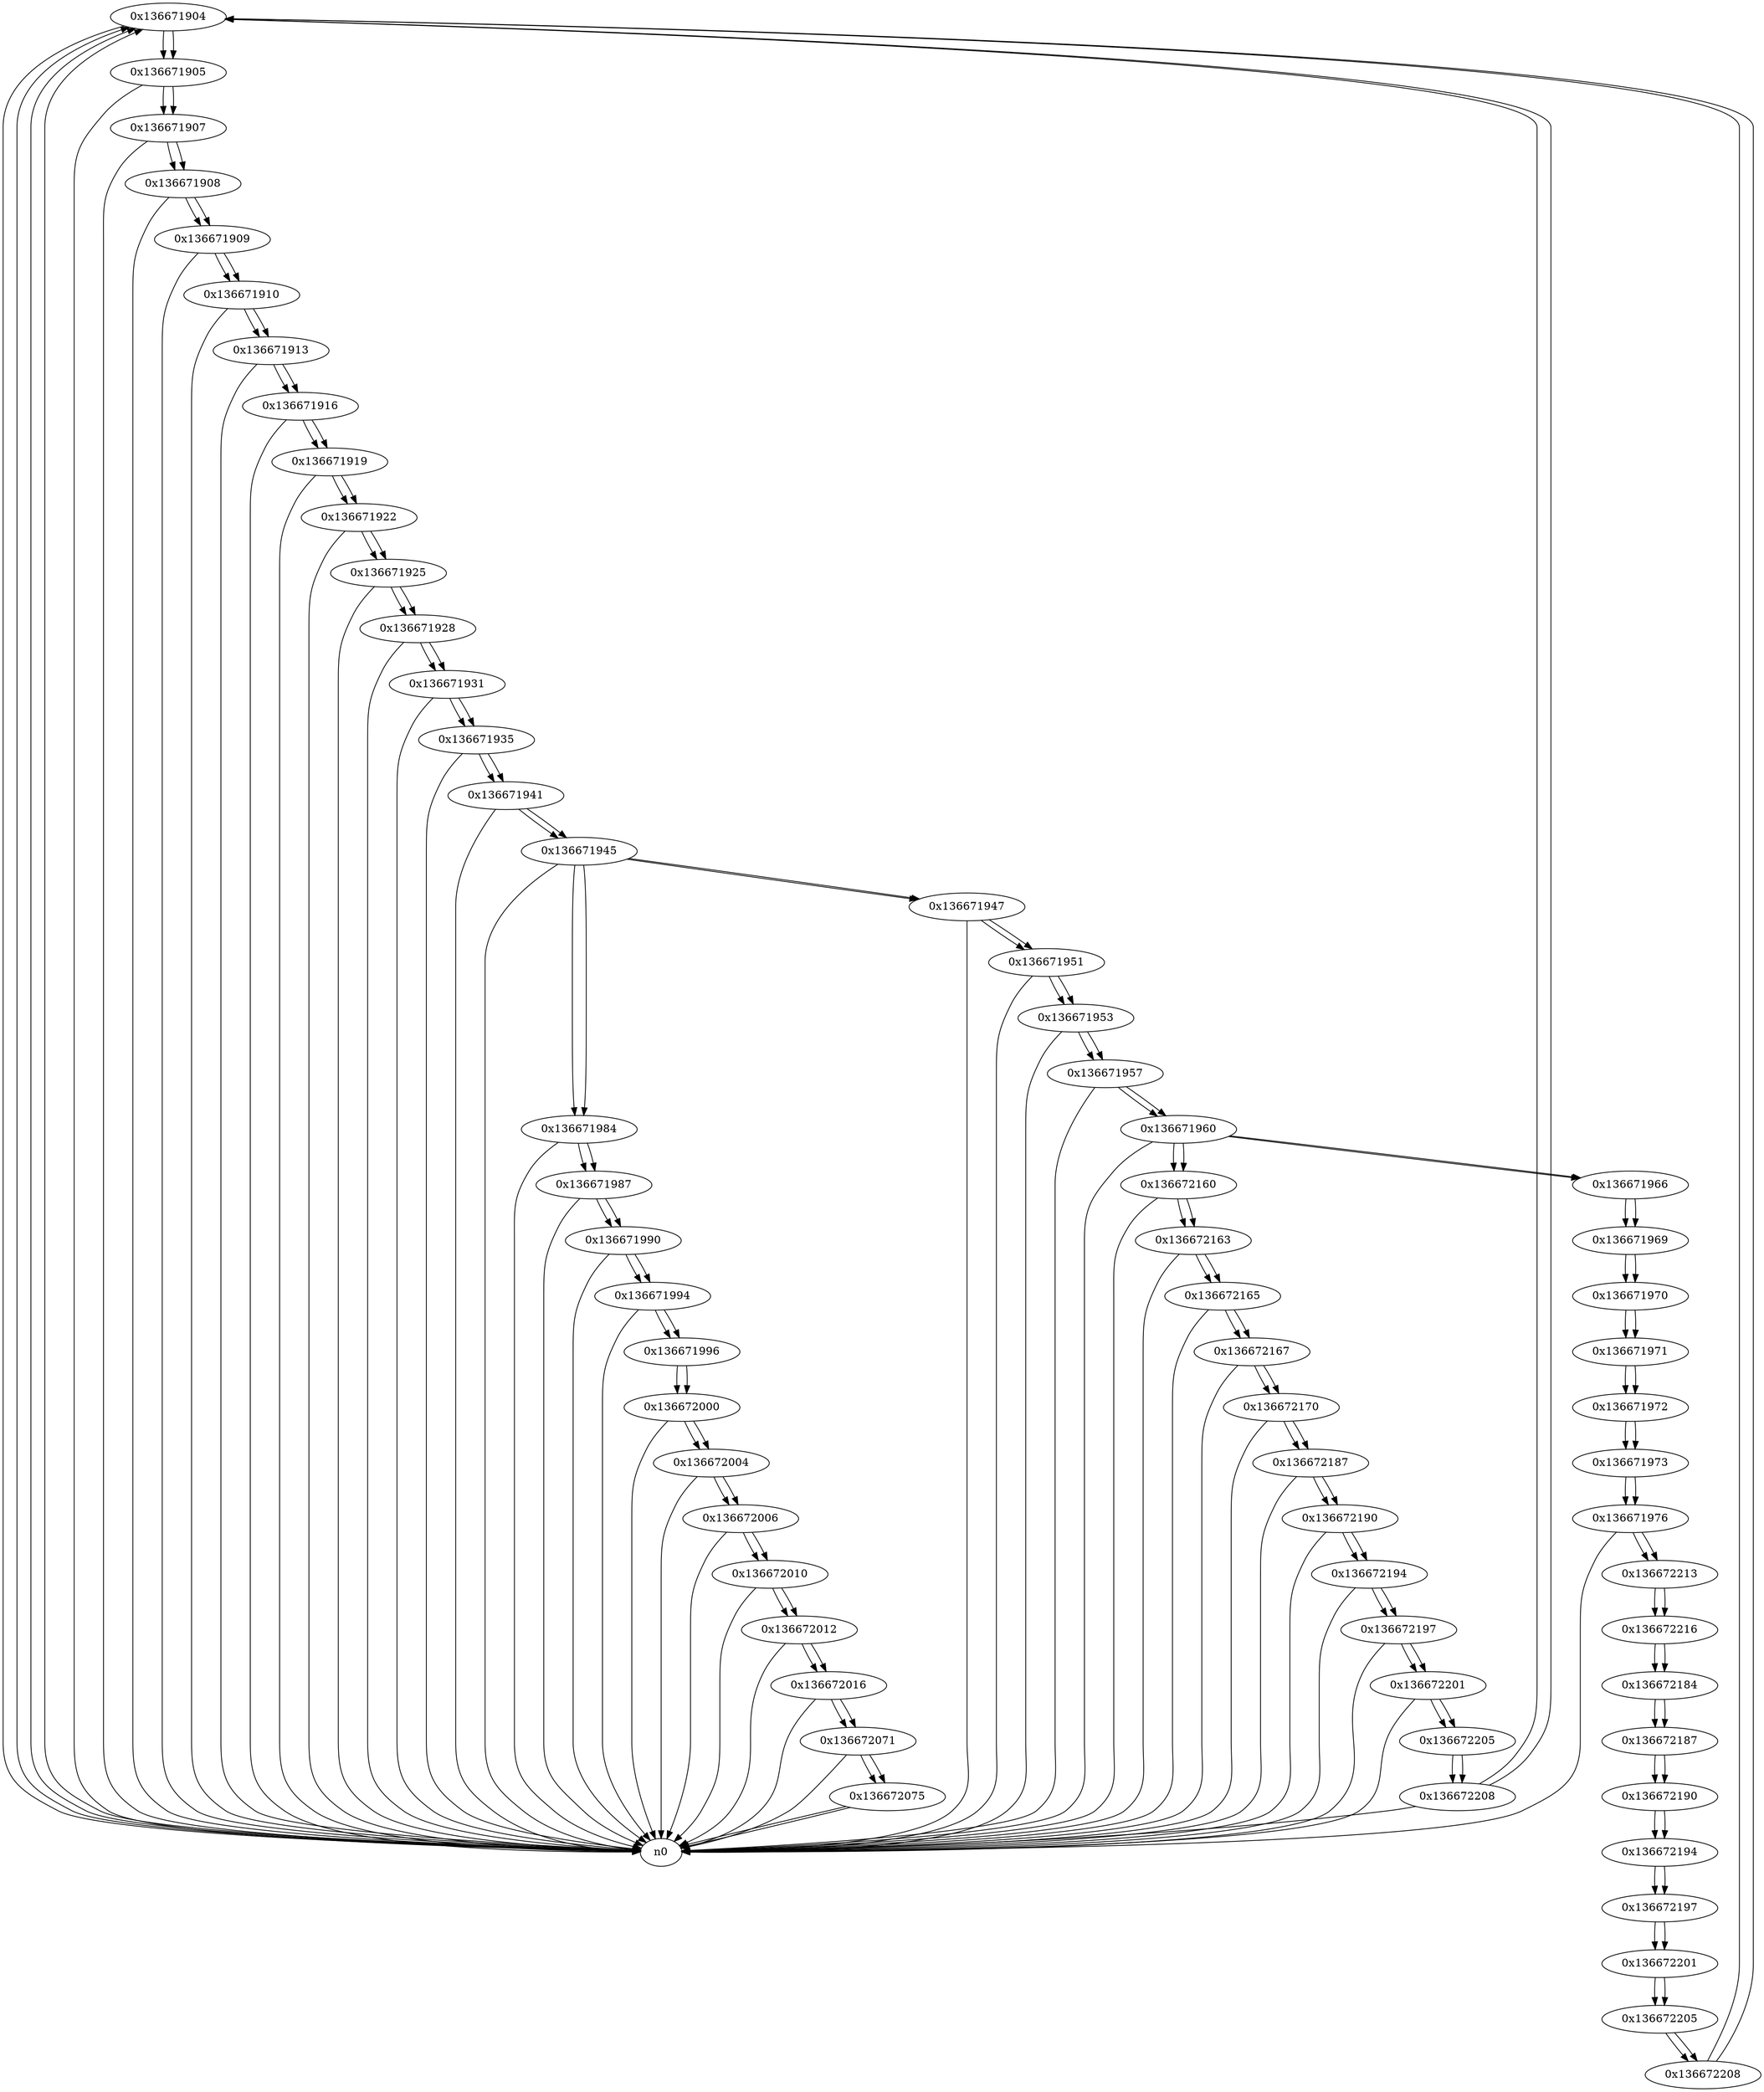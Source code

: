 digraph G{
/* nodes */
  n1 [label="0x136671904"]
  n2 [label="0x136671905"]
  n3 [label="0x136671907"]
  n4 [label="0x136671908"]
  n5 [label="0x136671909"]
  n6 [label="0x136671910"]
  n7 [label="0x136671913"]
  n8 [label="0x136671916"]
  n9 [label="0x136671919"]
  n10 [label="0x136671922"]
  n11 [label="0x136671925"]
  n12 [label="0x136671928"]
  n13 [label="0x136671931"]
  n14 [label="0x136671935"]
  n15 [label="0x136671941"]
  n16 [label="0x136671945"]
  n17 [label="0x136671984"]
  n18 [label="0x136671987"]
  n19 [label="0x136671990"]
  n20 [label="0x136671994"]
  n21 [label="0x136671996"]
  n22 [label="0x136672000"]
  n23 [label="0x136672004"]
  n24 [label="0x136672006"]
  n25 [label="0x136672010"]
  n26 [label="0x136672012"]
  n27 [label="0x136672016"]
  n28 [label="0x136672071"]
  n29 [label="0x136672075"]
  n30 [label="0x136671947"]
  n31 [label="0x136671951"]
  n32 [label="0x136671953"]
  n33 [label="0x136671957"]
  n34 [label="0x136671960"]
  n35 [label="0x136672160"]
  n36 [label="0x136672163"]
  n37 [label="0x136672165"]
  n38 [label="0x136672167"]
  n39 [label="0x136672170"]
  n40 [label="0x136672187"]
  n41 [label="0x136672190"]
  n42 [label="0x136672194"]
  n43 [label="0x136672197"]
  n44 [label="0x136672201"]
  n45 [label="0x136672205"]
  n46 [label="0x136672208"]
  n47 [label="0x136671966"]
  n48 [label="0x136671969"]
  n49 [label="0x136671970"]
  n50 [label="0x136671971"]
  n51 [label="0x136671972"]
  n52 [label="0x136671973"]
  n53 [label="0x136671976"]
  n54 [label="0x136672213"]
  n55 [label="0x136672216"]
  n56 [label="0x136672184"]
  n57 [label="0x136672187"]
  n58 [label="0x136672190"]
  n59 [label="0x136672194"]
  n60 [label="0x136672197"]
  n61 [label="0x136672201"]
  n62 [label="0x136672205"]
  n63 [label="0x136672208"]
/* edges */
n1 -> n2;
n1 -> n0;
n63 -> n1;
n0 -> n1;
n46 -> n1;
n0 -> n1;
n0 -> n1;
n2 -> n3;
n2 -> n0;
n1 -> n2;
n3 -> n4;
n3 -> n0;
n2 -> n3;
n4 -> n5;
n4 -> n0;
n3 -> n4;
n5 -> n6;
n5 -> n0;
n4 -> n5;
n6 -> n7;
n6 -> n0;
n5 -> n6;
n7 -> n8;
n7 -> n0;
n6 -> n7;
n8 -> n9;
n8 -> n0;
n7 -> n8;
n9 -> n10;
n9 -> n0;
n8 -> n9;
n10 -> n11;
n10 -> n0;
n9 -> n10;
n11 -> n12;
n11 -> n0;
n10 -> n11;
n12 -> n13;
n12 -> n0;
n11 -> n12;
n13 -> n14;
n13 -> n0;
n12 -> n13;
n14 -> n15;
n14 -> n0;
n13 -> n14;
n15 -> n16;
n15 -> n0;
n14 -> n15;
n16 -> n30;
n16 -> n17;
n16 -> n0;
n15 -> n16;
n17 -> n18;
n17 -> n0;
n16 -> n17;
n18 -> n19;
n18 -> n0;
n17 -> n18;
n19 -> n20;
n19 -> n0;
n18 -> n19;
n20 -> n21;
n20 -> n0;
n19 -> n20;
n21 -> n22;
n20 -> n21;
n22 -> n23;
n22 -> n0;
n21 -> n22;
n23 -> n24;
n23 -> n0;
n22 -> n23;
n24 -> n25;
n24 -> n0;
n23 -> n24;
n25 -> n26;
n25 -> n0;
n24 -> n25;
n26 -> n27;
n26 -> n0;
n25 -> n26;
n27 -> n28;
n27 -> n0;
n26 -> n27;
n28 -> n29;
n28 -> n0;
n27 -> n28;
n29 -> n0;
n29 -> n0;
n28 -> n29;
n30 -> n31;
n30 -> n0;
n16 -> n30;
n31 -> n32;
n31 -> n0;
n30 -> n31;
n32 -> n33;
n32 -> n0;
n31 -> n32;
n33 -> n34;
n33 -> n0;
n32 -> n33;
n34 -> n35;
n34 -> n47;
n34 -> n0;
n33 -> n34;
n35 -> n36;
n35 -> n0;
n34 -> n35;
n36 -> n37;
n36 -> n0;
n35 -> n36;
n37 -> n38;
n37 -> n0;
n36 -> n37;
n38 -> n39;
n38 -> n0;
n37 -> n38;
n39 -> n40;
n39 -> n0;
n38 -> n39;
n40 -> n41;
n40 -> n0;
n39 -> n40;
n41 -> n42;
n41 -> n0;
n40 -> n41;
n42 -> n43;
n42 -> n0;
n41 -> n42;
n43 -> n44;
n43 -> n0;
n42 -> n43;
n44 -> n45;
n44 -> n0;
n43 -> n44;
n45 -> n46;
n44 -> n45;
n46 -> n1;
n46 -> n0;
n45 -> n46;
n47 -> n48;
n34 -> n47;
n48 -> n49;
n47 -> n48;
n49 -> n50;
n48 -> n49;
n50 -> n51;
n49 -> n50;
n51 -> n52;
n50 -> n51;
n52 -> n53;
n51 -> n52;
n53 -> n0;
n53 -> n54;
n52 -> n53;
n54 -> n55;
n53 -> n54;
n55 -> n56;
n54 -> n55;
n56 -> n57;
n55 -> n56;
n57 -> n58;
n56 -> n57;
n58 -> n59;
n57 -> n58;
n59 -> n60;
n58 -> n59;
n60 -> n61;
n59 -> n60;
n61 -> n62;
n60 -> n61;
n62 -> n63;
n61 -> n62;
n63 -> n1;
n62 -> n63;
}
